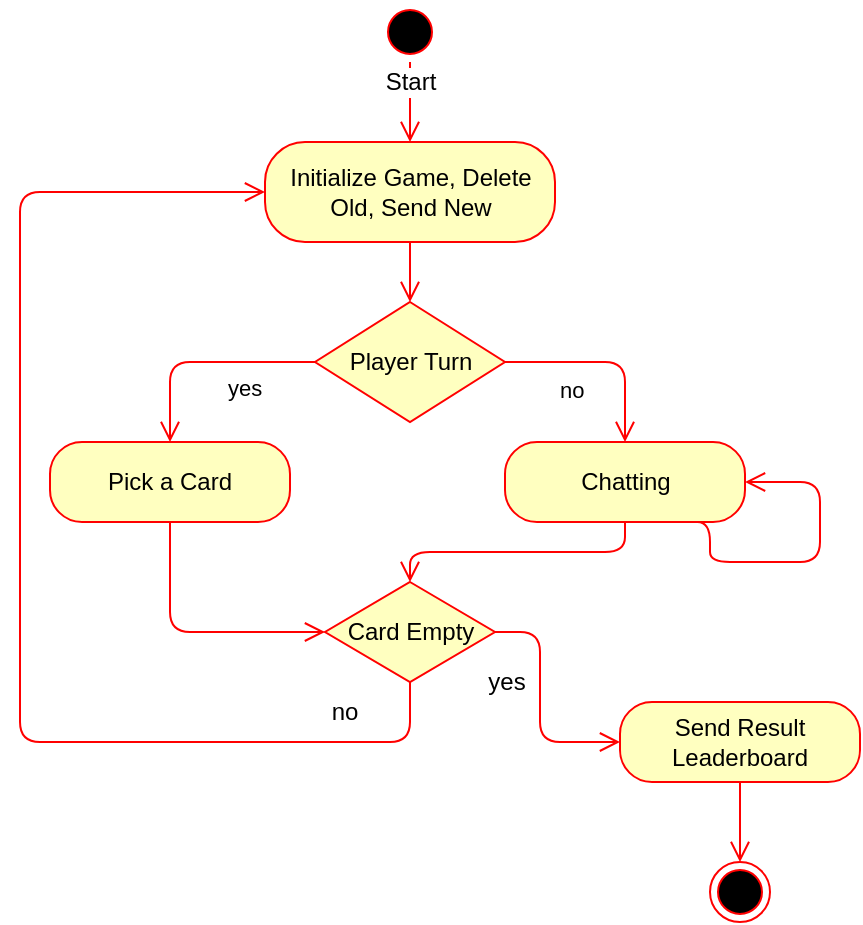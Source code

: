 <mxfile version="12.6.2" type="device"><diagram id="yJjXUiRRHkm0Z_Jq9Y0j" name="Page-1"><mxGraphModel dx="1921" dy="520" grid="1" gridSize="10" guides="1" tooltips="1" connect="1" arrows="1" fold="1" page="1" pageScale="1" pageWidth="827" pageHeight="1169" math="0" shadow="0"><root><mxCell id="0"/><mxCell id="1" parent="0"/><mxCell id="8E9CXM5aExVuYQb-dF74-1" value="" style="ellipse;html=1;shape=startState;fillColor=#000000;strokeColor=#ff0000;" parent="1" vertex="1"><mxGeometry x="160" y="100" width="30" height="30" as="geometry"/></mxCell><mxCell id="8E9CXM5aExVuYQb-dF74-2" value="" style="edgeStyle=orthogonalEdgeStyle;html=1;verticalAlign=bottom;endArrow=open;endSize=8;strokeColor=#ff0000;entryX=0.5;entryY=0;entryDx=0;entryDy=0;exitX=0.5;exitY=1;exitDx=0;exitDy=0;" parent="1" source="8E9CXM5aExVuYQb-dF74-1" target="8E9CXM5aExVuYQb-dF74-3" edge="1"><mxGeometry relative="1" as="geometry"><mxPoint x="175" y="190" as="targetPoint"/></mxGeometry></mxCell><mxCell id="8E9CXM5aExVuYQb-dF74-5" value="Start" style="text;html=1;align=center;verticalAlign=middle;resizable=0;points=[];labelBackgroundColor=#ffffff;" parent="8E9CXM5aExVuYQb-dF74-2" vertex="1" connectable="0"><mxGeometry x="-0.696" relative="1" as="geometry"><mxPoint y="3.98" as="offset"/></mxGeometry></mxCell><mxCell id="8E9CXM5aExVuYQb-dF74-3" value="Initialize Game, Delete Old, Send New" style="rounded=1;whiteSpace=wrap;html=1;arcSize=40;fontColor=#000000;fillColor=#ffffc0;strokeColor=#ff0000;" parent="1" vertex="1"><mxGeometry x="102.5" y="170" width="145" height="50" as="geometry"/></mxCell><mxCell id="8E9CXM5aExVuYQb-dF74-4" value="" style="edgeStyle=orthogonalEdgeStyle;html=1;verticalAlign=bottom;endArrow=open;endSize=8;strokeColor=#ff0000;entryX=0.5;entryY=0;entryDx=0;entryDy=0;" parent="1" source="8E9CXM5aExVuYQb-dF74-3" target="8E9CXM5aExVuYQb-dF74-6" edge="1"><mxGeometry relative="1" as="geometry"><mxPoint x="175" y="270" as="targetPoint"/></mxGeometry></mxCell><mxCell id="8E9CXM5aExVuYQb-dF74-6" value="Player Turn" style="rhombus;whiteSpace=wrap;html=1;fillColor=#ffffc0;strokeColor=#ff0000;" parent="1" vertex="1"><mxGeometry x="127.5" y="250" width="95" height="60" as="geometry"/></mxCell><mxCell id="8E9CXM5aExVuYQb-dF74-7" value="no" style="edgeStyle=orthogonalEdgeStyle;html=1;align=left;verticalAlign=bottom;endArrow=open;endSize=8;strokeColor=#ff0000;entryX=0.5;entryY=0;entryDx=0;entryDy=0;exitX=1;exitY=0.5;exitDx=0;exitDy=0;" parent="1" source="8E9CXM5aExVuYQb-dF74-6" edge="1" target="_9osMHV6UCbiSdlKvAqS-3"><mxGeometry x="0.644" y="-35" relative="1" as="geometry"><mxPoint x="260" y="330" as="targetPoint"/><mxPoint y="1" as="offset"/></mxGeometry></mxCell><mxCell id="8E9CXM5aExVuYQb-dF74-8" value="yes" style="edgeStyle=orthogonalEdgeStyle;html=1;align=left;verticalAlign=top;endArrow=open;endSize=8;strokeColor=#ff0000;entryX=0.5;entryY=0;entryDx=0;entryDy=0;exitX=0;exitY=0.5;exitDx=0;exitDy=0;" parent="1" source="8E9CXM5aExVuYQb-dF74-6" edge="1" target="_9osMHV6UCbiSdlKvAqS-1"><mxGeometry x="-0.185" relative="1" as="geometry"><mxPoint x="100" y="330" as="targetPoint"/><mxPoint as="offset"/></mxGeometry></mxCell><mxCell id="_9osMHV6UCbiSdlKvAqS-1" value="Pick a Card" style="rounded=1;whiteSpace=wrap;html=1;arcSize=40;fontColor=#000000;fillColor=#ffffc0;strokeColor=#ff0000;" vertex="1" parent="1"><mxGeometry x="-5" y="320" width="120" height="40" as="geometry"/></mxCell><mxCell id="_9osMHV6UCbiSdlKvAqS-2" value="" style="edgeStyle=orthogonalEdgeStyle;html=1;verticalAlign=bottom;endArrow=open;endSize=8;strokeColor=#ff0000;entryX=0;entryY=0.5;entryDx=0;entryDy=0;exitX=0.5;exitY=1;exitDx=0;exitDy=0;" edge="1" source="_9osMHV6UCbiSdlKvAqS-1" parent="1" target="_9osMHV6UCbiSdlKvAqS-11"><mxGeometry relative="1" as="geometry"><mxPoint x="120" y="490" as="targetPoint"/></mxGeometry></mxCell><mxCell id="_9osMHV6UCbiSdlKvAqS-3" value="Chatting" style="rounded=1;whiteSpace=wrap;html=1;arcSize=40;fontColor=#000000;fillColor=#ffffc0;strokeColor=#ff0000;" vertex="1" parent="1"><mxGeometry x="222.5" y="320" width="120" height="40" as="geometry"/></mxCell><mxCell id="_9osMHV6UCbiSdlKvAqS-4" value="" style="edgeStyle=orthogonalEdgeStyle;html=1;verticalAlign=bottom;endArrow=open;endSize=8;strokeColor=#ff0000;entryX=0.5;entryY=0;entryDx=0;entryDy=0;exitX=0.5;exitY=1;exitDx=0;exitDy=0;" edge="1" source="_9osMHV6UCbiSdlKvAqS-3" parent="1" target="_9osMHV6UCbiSdlKvAqS-11"><mxGeometry relative="1" as="geometry"><mxPoint x="295" y="440" as="targetPoint"/></mxGeometry></mxCell><mxCell id="_9osMHV6UCbiSdlKvAqS-7" value="" style="edgeStyle=orthogonalEdgeStyle;html=1;verticalAlign=bottom;endArrow=open;endSize=8;strokeColor=#ff0000;exitX=0.75;exitY=1;exitDx=0;exitDy=0;entryX=1;entryY=0.5;entryDx=0;entryDy=0;" edge="1" parent="1" source="_9osMHV6UCbiSdlKvAqS-3" target="_9osMHV6UCbiSdlKvAqS-3"><mxGeometry relative="1" as="geometry"><mxPoint x="380" y="340" as="targetPoint"/><mxPoint x="305" y="370" as="sourcePoint"/><Array as="points"><mxPoint x="325" y="380"/><mxPoint x="380" y="380"/><mxPoint x="380" y="340"/></Array></mxGeometry></mxCell><mxCell id="_9osMHV6UCbiSdlKvAqS-11" value="Card Empty" style="rhombus;whiteSpace=wrap;html=1;fillColor=#ffffc0;strokeColor=#ff0000;" vertex="1" parent="1"><mxGeometry x="132.5" y="390" width="85" height="50" as="geometry"/></mxCell><mxCell id="_9osMHV6UCbiSdlKvAqS-13" value="" style="edgeStyle=orthogonalEdgeStyle;html=1;align=left;verticalAlign=top;endArrow=open;endSize=8;strokeColor=#ff0000;exitX=0.5;exitY=1;exitDx=0;exitDy=0;entryX=0;entryY=0.5;entryDx=0;entryDy=0;" edge="1" source="_9osMHV6UCbiSdlKvAqS-11" parent="1" target="8E9CXM5aExVuYQb-dF74-3"><mxGeometry x="-0.333" y="15" relative="1" as="geometry"><mxPoint x="-40" y="180" as="targetPoint"/><Array as="points"><mxPoint x="175" y="470"/><mxPoint x="-20" y="470"/><mxPoint x="-20" y="195"/></Array><mxPoint as="offset"/></mxGeometry></mxCell><mxCell id="_9osMHV6UCbiSdlKvAqS-14" value="no" style="text;html=1;align=center;verticalAlign=middle;resizable=0;points=[];labelBackgroundColor=#ffffff;" vertex="1" connectable="0" parent="_9osMHV6UCbiSdlKvAqS-13"><mxGeometry x="-0.857" y="4" relative="1" as="geometry"><mxPoint x="-19" y="-19" as="offset"/></mxGeometry></mxCell><mxCell id="_9osMHV6UCbiSdlKvAqS-15" value="" style="edgeStyle=orthogonalEdgeStyle;html=1;verticalAlign=bottom;endArrow=open;endSize=8;strokeColor=#ff0000;exitX=1;exitY=0.5;exitDx=0;exitDy=0;entryX=0;entryY=0.5;entryDx=0;entryDy=0;" edge="1" parent="1" source="_9osMHV6UCbiSdlKvAqS-11" target="_9osMHV6UCbiSdlKvAqS-16"><mxGeometry relative="1" as="geometry"><mxPoint x="330" y="470" as="targetPoint"/><mxPoint x="367.5" y="490" as="sourcePoint"/><Array as="points"><mxPoint x="240" y="415"/><mxPoint x="240" y="470"/></Array></mxGeometry></mxCell><mxCell id="_9osMHV6UCbiSdlKvAqS-18" value="yes" style="text;html=1;align=center;verticalAlign=middle;resizable=0;points=[];labelBackgroundColor=#ffffff;" vertex="1" connectable="0" parent="_9osMHV6UCbiSdlKvAqS-15"><mxGeometry x="0.455" y="-1" relative="1" as="geometry"><mxPoint x="-25.5" y="-31" as="offset"/></mxGeometry></mxCell><mxCell id="_9osMHV6UCbiSdlKvAqS-16" value="Send Result Leaderboard" style="rounded=1;whiteSpace=wrap;html=1;arcSize=40;fontColor=#000000;fillColor=#ffffc0;strokeColor=#ff0000;" vertex="1" parent="1"><mxGeometry x="280" y="450" width="120" height="40" as="geometry"/></mxCell><mxCell id="_9osMHV6UCbiSdlKvAqS-17" value="" style="edgeStyle=orthogonalEdgeStyle;html=1;verticalAlign=bottom;endArrow=open;endSize=8;strokeColor=#ff0000;entryX=0.5;entryY=0;entryDx=0;entryDy=0;" edge="1" source="_9osMHV6UCbiSdlKvAqS-16" parent="1" target="_9osMHV6UCbiSdlKvAqS-19"><mxGeometry relative="1" as="geometry"><mxPoint x="400" y="560" as="targetPoint"/></mxGeometry></mxCell><mxCell id="_9osMHV6UCbiSdlKvAqS-19" value="" style="ellipse;html=1;shape=endState;fillColor=#000000;strokeColor=#ff0000;" vertex="1" parent="1"><mxGeometry x="325" y="530" width="30" height="30" as="geometry"/></mxCell></root></mxGraphModel></diagram></mxfile>